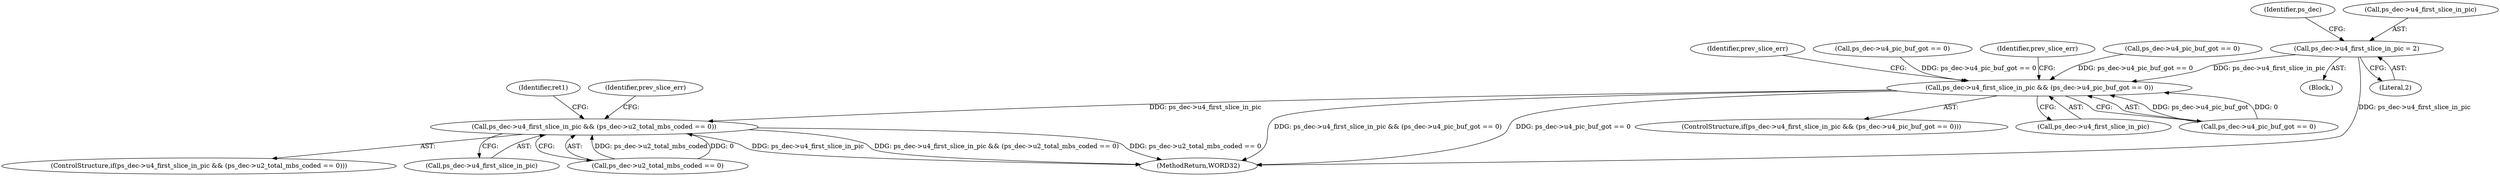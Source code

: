 digraph "0_Android_494561291a503840f385fbcd11d9bc5f4dc502b8@pointer" {
"1000928" [label="(Call,ps_dec->u4_first_slice_in_pic = 2)"];
"1001512" [label="(Call,ps_dec->u4_first_slice_in_pic && (ps_dec->u4_pic_buf_got == 0))"];
"1001529" [label="(Call,ps_dec->u4_first_slice_in_pic && (ps_dec->u2_total_mbs_coded == 0))"];
"1001526" [label="(Identifier,prev_slice_err)"];
"1001079" [label="(Call,ps_dec->u4_pic_buf_got == 0)"];
"1001529" [label="(Call,ps_dec->u4_first_slice_in_pic && (ps_dec->u2_total_mbs_coded == 0))"];
"1001522" [label="(Identifier,prev_slice_err)"];
"1000928" [label="(Call,ps_dec->u4_first_slice_in_pic = 2)"];
"1001238" [label="(Call,ps_dec->u4_pic_buf_got == 0)"];
"1001512" [label="(Call,ps_dec->u4_first_slice_in_pic && (ps_dec->u4_pic_buf_got == 0))"];
"1001528" [label="(ControlStructure,if(ps_dec->u4_first_slice_in_pic && (ps_dec->u2_total_mbs_coded == 0)))"];
"1000156" [label="(Block,)"];
"1001530" [label="(Call,ps_dec->u4_first_slice_in_pic)"];
"1001533" [label="(Call,ps_dec->u2_total_mbs_coded == 0)"];
"1001542" [label="(Identifier,ret1)"];
"1002226" [label="(MethodReturn,WORD32)"];
"1001511" [label="(ControlStructure,if(ps_dec->u4_first_slice_in_pic && (ps_dec->u4_pic_buf_got == 0)))"];
"1000935" [label="(Identifier,ps_dec)"];
"1000932" [label="(Literal,2)"];
"1000929" [label="(Call,ps_dec->u4_first_slice_in_pic)"];
"1001539" [label="(Identifier,prev_slice_err)"];
"1001513" [label="(Call,ps_dec->u4_first_slice_in_pic)"];
"1001516" [label="(Call,ps_dec->u4_pic_buf_got == 0)"];
"1000928" -> "1000156"  [label="AST: "];
"1000928" -> "1000932"  [label="CFG: "];
"1000929" -> "1000928"  [label="AST: "];
"1000932" -> "1000928"  [label="AST: "];
"1000935" -> "1000928"  [label="CFG: "];
"1000928" -> "1002226"  [label="DDG: ps_dec->u4_first_slice_in_pic"];
"1000928" -> "1001512"  [label="DDG: ps_dec->u4_first_slice_in_pic"];
"1001512" -> "1001511"  [label="AST: "];
"1001512" -> "1001513"  [label="CFG: "];
"1001512" -> "1001516"  [label="CFG: "];
"1001513" -> "1001512"  [label="AST: "];
"1001516" -> "1001512"  [label="AST: "];
"1001522" -> "1001512"  [label="CFG: "];
"1001526" -> "1001512"  [label="CFG: "];
"1001512" -> "1002226"  [label="DDG: ps_dec->u4_first_slice_in_pic && (ps_dec->u4_pic_buf_got == 0)"];
"1001512" -> "1002226"  [label="DDG: ps_dec->u4_pic_buf_got == 0"];
"1001516" -> "1001512"  [label="DDG: ps_dec->u4_pic_buf_got"];
"1001516" -> "1001512"  [label="DDG: 0"];
"1001238" -> "1001512"  [label="DDG: ps_dec->u4_pic_buf_got == 0"];
"1001079" -> "1001512"  [label="DDG: ps_dec->u4_pic_buf_got == 0"];
"1001512" -> "1001529"  [label="DDG: ps_dec->u4_first_slice_in_pic"];
"1001529" -> "1001528"  [label="AST: "];
"1001529" -> "1001530"  [label="CFG: "];
"1001529" -> "1001533"  [label="CFG: "];
"1001530" -> "1001529"  [label="AST: "];
"1001533" -> "1001529"  [label="AST: "];
"1001539" -> "1001529"  [label="CFG: "];
"1001542" -> "1001529"  [label="CFG: "];
"1001529" -> "1002226"  [label="DDG: ps_dec->u4_first_slice_in_pic"];
"1001529" -> "1002226"  [label="DDG: ps_dec->u4_first_slice_in_pic && (ps_dec->u2_total_mbs_coded == 0)"];
"1001529" -> "1002226"  [label="DDG: ps_dec->u2_total_mbs_coded == 0"];
"1001533" -> "1001529"  [label="DDG: ps_dec->u2_total_mbs_coded"];
"1001533" -> "1001529"  [label="DDG: 0"];
}
